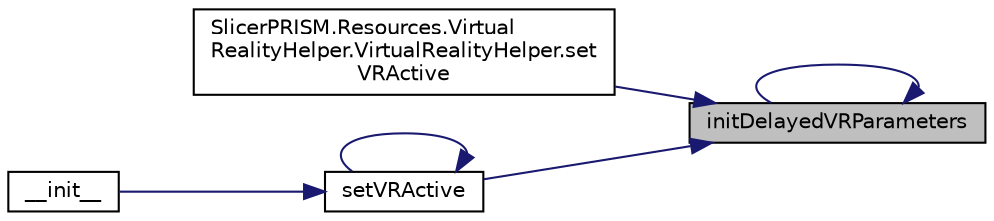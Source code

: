 digraph "initDelayedVRParameters"
{
 // LATEX_PDF_SIZE
  bgcolor="transparent";
  edge [fontname="Helvetica",fontsize="10",labelfontname="Helvetica",labelfontsize="10"];
  node [fontname="Helvetica",fontsize="10",shape=record];
  rankdir="RL";
  Node1 [label="initDelayedVRParameters",height=0.2,width=0.4,color="black", fillcolor="grey75", style="filled", fontcolor="black",tooltip=" "];
  Node1 -> Node1 [dir="back",color="midnightblue",fontsize="10",style="solid",fontname="Helvetica"];
  Node1 -> Node2 [dir="back",color="midnightblue",fontsize="10",style="solid",fontname="Helvetica"];
  Node2 [label="SlicerPRISM.Resources.Virtual\lRealityHelper.VirtualRealityHelper.set\lVRActive",height=0.2,width=0.4,color="black",URL="$class_slicer_p_r_i_s_m_1_1_resources_1_1_virtual_reality_helper_1_1_virtual_reality_helper.html#a0fced9bde49011e1670d601d82b16f43",tooltip=" "];
  Node1 -> Node3 [dir="back",color="midnightblue",fontsize="10",style="solid",fontname="Helvetica"];
  Node3 [label="setVRActive",height=0.2,width=0.4,color="black",URL="$class_virtual_reality_helper_1_1_custom_v_r.html#a0fced9bde49011e1670d601d82b16f43",tooltip=" "];
  Node3 -> Node4 [dir="back",color="midnightblue",fontsize="10",style="solid",fontname="Helvetica"];
  Node4 [label="__init__",height=0.2,width=0.4,color="black",URL="$class_virtual_reality_helper_1_1_custom_v_r.html#acea32a42d24068fee51f52b71a989b75",tooltip=" "];
  Node3 -> Node3 [dir="back",color="midnightblue",fontsize="10",style="solid",fontname="Helvetica"];
}

